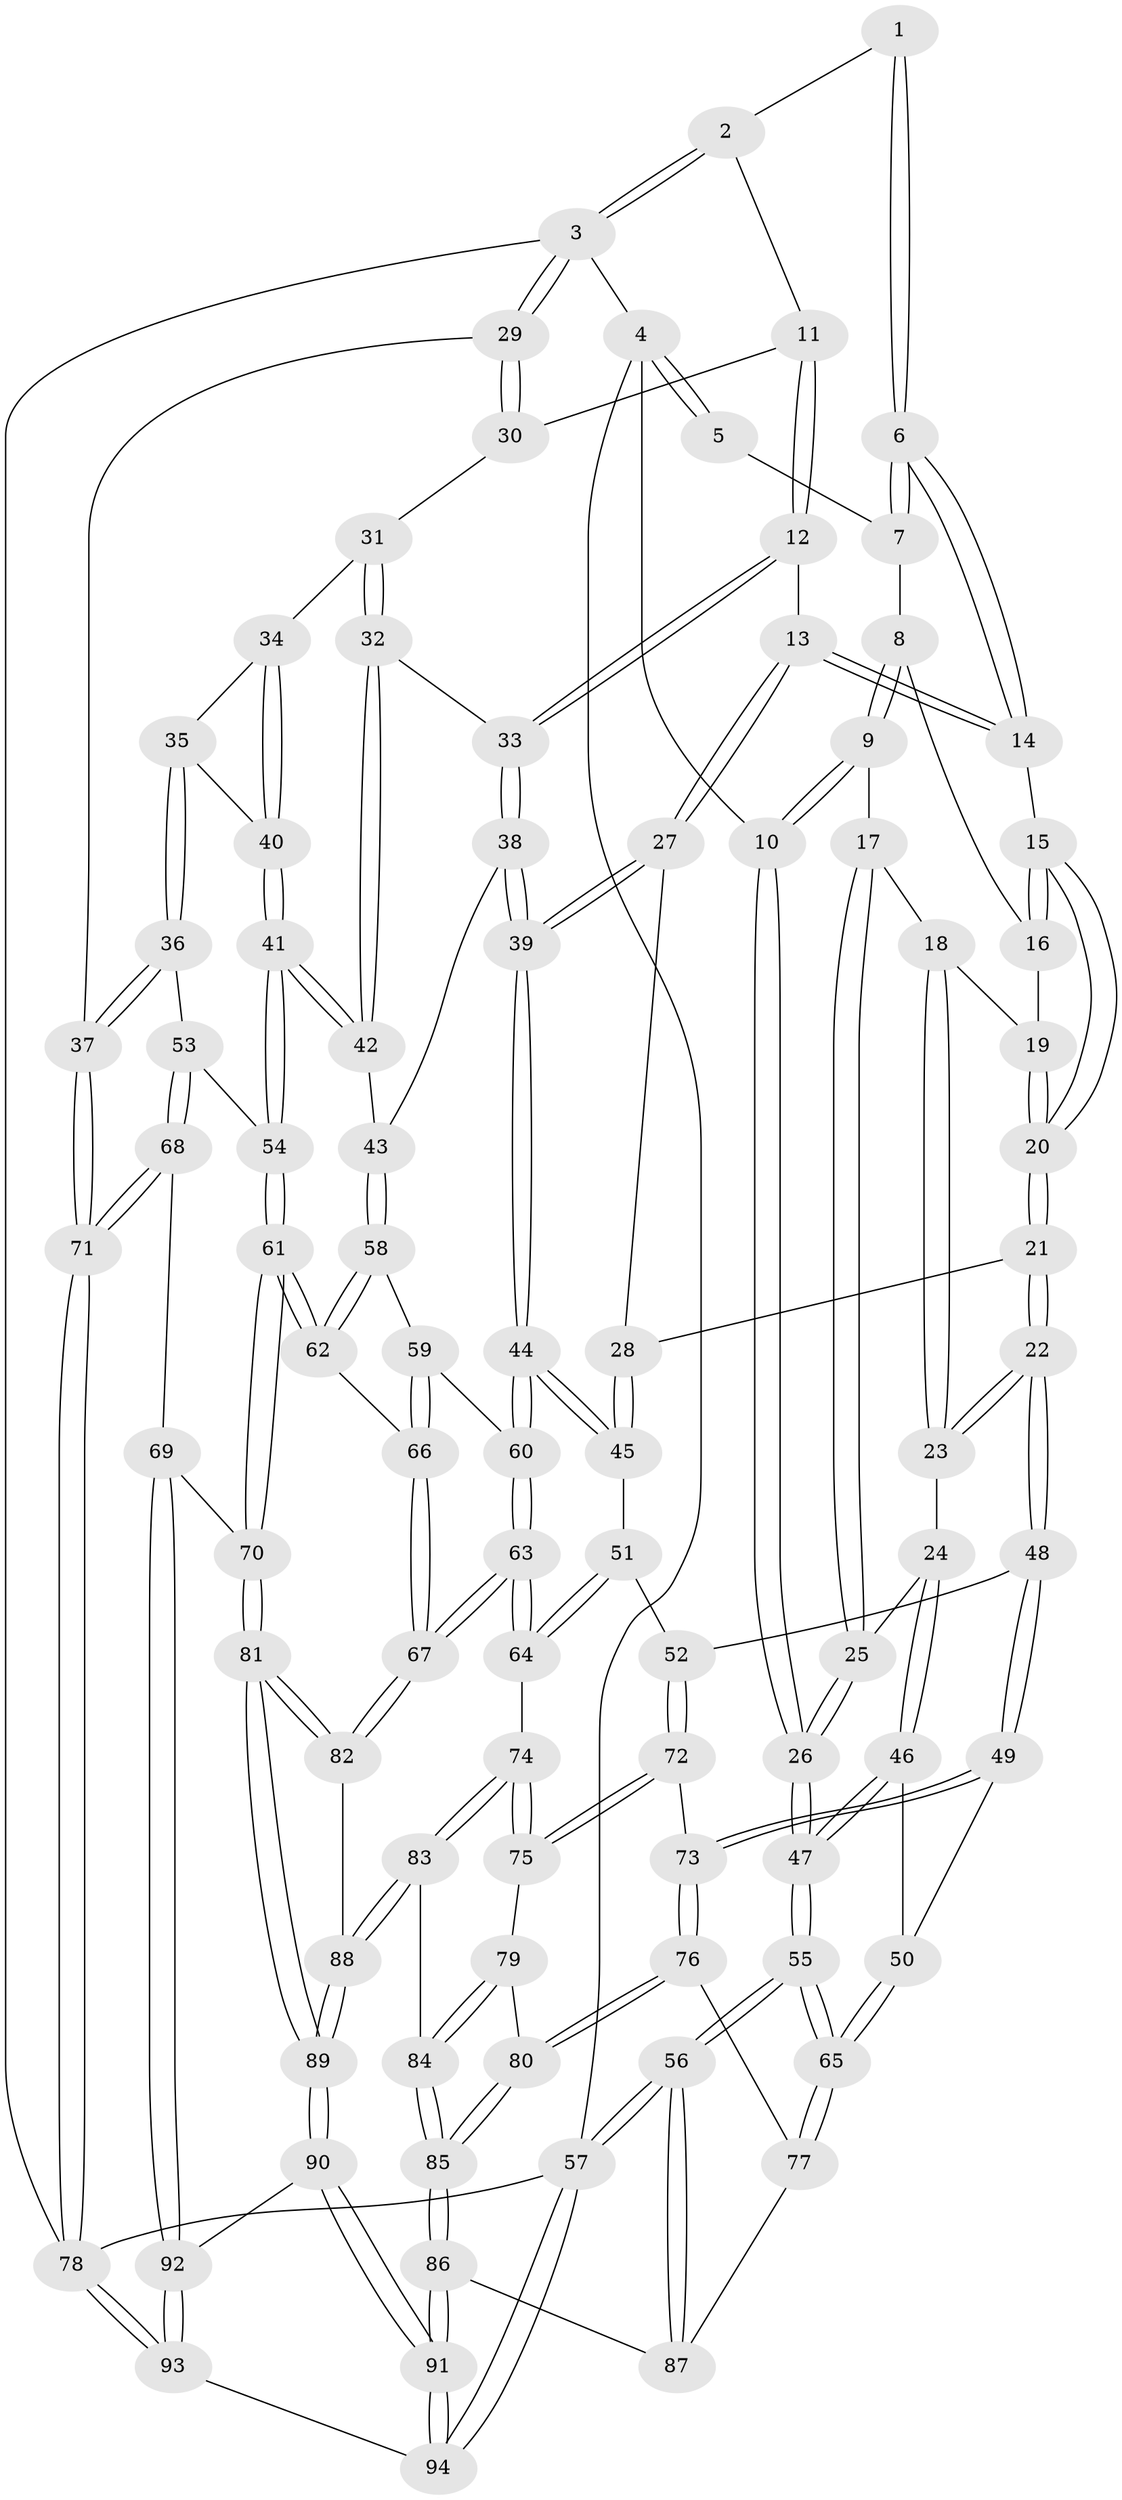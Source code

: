 // Generated by graph-tools (version 1.1) at 2025/03/03/09/25 03:03:14]
// undirected, 94 vertices, 232 edges
graph export_dot {
graph [start="1"]
  node [color=gray90,style=filled];
  1 [pos="+0.638211588353662+0"];
  2 [pos="+0.8795800621041415+0"];
  3 [pos="+1+0"];
  4 [pos="+0+0"];
  5 [pos="+0.2579702889894911+0"];
  6 [pos="+0.48805691702098214+0.12996047496675917"];
  7 [pos="+0.3248017232675942+0.01489938053153179"];
  8 [pos="+0.2937504761338508+0.07695626745677334"];
  9 [pos="+0+0.052699137715331155"];
  10 [pos="+0+0"];
  11 [pos="+0.7831962148683396+0.1567355215279952"];
  12 [pos="+0.578291559411983+0.23299993950914766"];
  13 [pos="+0.5698493017358822+0.23222503750199142"];
  14 [pos="+0.49730774293592617+0.16107157069198594"];
  15 [pos="+0.3691938793285202+0.20930641627257432"];
  16 [pos="+0.27583422212202796+0.11925431772931934"];
  17 [pos="+0.11492776441821666+0.16248626779122882"];
  18 [pos="+0.1395614880988702+0.17042518406735815"];
  19 [pos="+0.23285584830183212+0.1525230648580149"];
  20 [pos="+0.31061007158511517+0.2971058289503389"];
  21 [pos="+0.29163796363729294+0.3886679531550354"];
  22 [pos="+0.2810749825735895+0.3986316953144326"];
  23 [pos="+0.25384521130377224+0.3899688054368836"];
  24 [pos="+0.16826711284080267+0.3942984086569951"];
  25 [pos="+0.09094167813961013+0.3191251827525428"];
  26 [pos="+0+0.3227576403384723"];
  27 [pos="+0.4996079146242629+0.32192085423291933"];
  28 [pos="+0.41383269093175046+0.36394410418721995"];
  29 [pos="+1+0.2681649078837367"];
  30 [pos="+0.803714793591614+0.18676913275617538"];
  31 [pos="+0.8166770913618091+0.24088025655516887"];
  32 [pos="+0.7603653279123287+0.3855363871168105"];
  33 [pos="+0.6232801138224586+0.3344072969354492"];
  34 [pos="+0.8809920382436602+0.31830747097549683"];
  35 [pos="+0.955730491314499+0.3577357836452443"];
  36 [pos="+1+0.41911587281008533"];
  37 [pos="+1+0.4145546457376335"];
  38 [pos="+0.6470267814993604+0.4897574288168107"];
  39 [pos="+0.5579274773341223+0.5115329814465545"];
  40 [pos="+0.8443288364152313+0.4755244189055458"];
  41 [pos="+0.8259521358566441+0.524572628214976"];
  42 [pos="+0.755388960263674+0.48427036413463204"];
  43 [pos="+0.659626059142906+0.49369090424561607"];
  44 [pos="+0.5549855421654809+0.5138898871525047"];
  45 [pos="+0.5142421662127195+0.5227936963042481"];
  46 [pos="+0.04140476758207642+0.47602623258782323"];
  47 [pos="+0+0.45717686241758054"];
  48 [pos="+0.28551633871510795+0.42387480689256385"];
  49 [pos="+0.18828764041799387+0.5867804200197277"];
  50 [pos="+0.11034796725870752+0.5680682632693018"];
  51 [pos="+0.5088061439955123+0.5254874964422604"];
  52 [pos="+0.39166348521847055+0.5587763048466405"];
  53 [pos="+0.8581164522530312+0.5409501567997664"];
  54 [pos="+0.8334264997775341+0.5330792299478048"];
  55 [pos="+0+0.9429729832737606"];
  56 [pos="+0+1"];
  57 [pos="+0+1"];
  58 [pos="+0.6677140264373843+0.6066045106373774"];
  59 [pos="+0.6255399676240415+0.6225646517780675"];
  60 [pos="+0.5743496540234125+0.6144425133287295"];
  61 [pos="+0.7454616101429264+0.6762879211593685"];
  62 [pos="+0.6993061820984805+0.6614008082885946"];
  63 [pos="+0.5499653458350017+0.7289379774392036"];
  64 [pos="+0.5062935725245126+0.7195391468403111"];
  65 [pos="+0+0.8043815623124512"];
  66 [pos="+0.629063127284744+0.6912761106188301"];
  67 [pos="+0.5611181949356099+0.7373680408322916"];
  68 [pos="+0.9645729415839798+0.7219717279159519"];
  69 [pos="+0.831804176556263+0.8207298637485684"];
  70 [pos="+0.7863080011117266+0.8029788593291032"];
  71 [pos="+1+0.7288686236456209"];
  72 [pos="+0.3878667079377097+0.5804484456516497"];
  73 [pos="+0.201447463329755+0.6243904857095652"];
  74 [pos="+0.44976150527754327+0.7176038051551047"];
  75 [pos="+0.38943317744943684+0.6357570660231368"];
  76 [pos="+0.20679584345901508+0.6904017082334031"];
  77 [pos="+0.17016266710210087+0.7106899909458267"];
  78 [pos="+1+1"];
  79 [pos="+0.2968470444350917+0.6882236026099952"];
  80 [pos="+0.23409850277601335+0.7046500517188167"];
  81 [pos="+0.6185989321982155+0.8496726773407589"];
  82 [pos="+0.5795284726274972+0.7737837159325257"];
  83 [pos="+0.38836869747671565+0.8119083090733294"];
  84 [pos="+0.38793326299261977+0.8120609253400547"];
  85 [pos="+0.2973490530618545+0.8623141011407954"];
  86 [pos="+0.2923185822774039+0.8716774513176803"];
  87 [pos="+0.22051394612225864+0.9146838530976211"];
  88 [pos="+0.42574209784357525+0.8440048056368922"];
  89 [pos="+0.5647589097151469+0.9663831133160116"];
  90 [pos="+0.5559124832856468+1"];
  91 [pos="+0.5411623845362192+1"];
  92 [pos="+0.8521483517127924+0.8943382552137407"];
  93 [pos="+1+1"];
  94 [pos="+0.5417834819631264+1"];
  1 -- 2;
  1 -- 6;
  1 -- 6;
  2 -- 3;
  2 -- 3;
  2 -- 11;
  3 -- 4;
  3 -- 29;
  3 -- 29;
  3 -- 78;
  4 -- 5;
  4 -- 5;
  4 -- 10;
  4 -- 57;
  5 -- 7;
  6 -- 7;
  6 -- 7;
  6 -- 14;
  6 -- 14;
  7 -- 8;
  8 -- 9;
  8 -- 9;
  8 -- 16;
  9 -- 10;
  9 -- 10;
  9 -- 17;
  10 -- 26;
  10 -- 26;
  11 -- 12;
  11 -- 12;
  11 -- 30;
  12 -- 13;
  12 -- 33;
  12 -- 33;
  13 -- 14;
  13 -- 14;
  13 -- 27;
  13 -- 27;
  14 -- 15;
  15 -- 16;
  15 -- 16;
  15 -- 20;
  15 -- 20;
  16 -- 19;
  17 -- 18;
  17 -- 25;
  17 -- 25;
  18 -- 19;
  18 -- 23;
  18 -- 23;
  19 -- 20;
  19 -- 20;
  20 -- 21;
  20 -- 21;
  21 -- 22;
  21 -- 22;
  21 -- 28;
  22 -- 23;
  22 -- 23;
  22 -- 48;
  22 -- 48;
  23 -- 24;
  24 -- 25;
  24 -- 46;
  24 -- 46;
  25 -- 26;
  25 -- 26;
  26 -- 47;
  26 -- 47;
  27 -- 28;
  27 -- 39;
  27 -- 39;
  28 -- 45;
  28 -- 45;
  29 -- 30;
  29 -- 30;
  29 -- 37;
  30 -- 31;
  31 -- 32;
  31 -- 32;
  31 -- 34;
  32 -- 33;
  32 -- 42;
  32 -- 42;
  33 -- 38;
  33 -- 38;
  34 -- 35;
  34 -- 40;
  34 -- 40;
  35 -- 36;
  35 -- 36;
  35 -- 40;
  36 -- 37;
  36 -- 37;
  36 -- 53;
  37 -- 71;
  37 -- 71;
  38 -- 39;
  38 -- 39;
  38 -- 43;
  39 -- 44;
  39 -- 44;
  40 -- 41;
  40 -- 41;
  41 -- 42;
  41 -- 42;
  41 -- 54;
  41 -- 54;
  42 -- 43;
  43 -- 58;
  43 -- 58;
  44 -- 45;
  44 -- 45;
  44 -- 60;
  44 -- 60;
  45 -- 51;
  46 -- 47;
  46 -- 47;
  46 -- 50;
  47 -- 55;
  47 -- 55;
  48 -- 49;
  48 -- 49;
  48 -- 52;
  49 -- 50;
  49 -- 73;
  49 -- 73;
  50 -- 65;
  50 -- 65;
  51 -- 52;
  51 -- 64;
  51 -- 64;
  52 -- 72;
  52 -- 72;
  53 -- 54;
  53 -- 68;
  53 -- 68;
  54 -- 61;
  54 -- 61;
  55 -- 56;
  55 -- 56;
  55 -- 65;
  55 -- 65;
  56 -- 57;
  56 -- 57;
  56 -- 87;
  56 -- 87;
  57 -- 94;
  57 -- 94;
  57 -- 78;
  58 -- 59;
  58 -- 62;
  58 -- 62;
  59 -- 60;
  59 -- 66;
  59 -- 66;
  60 -- 63;
  60 -- 63;
  61 -- 62;
  61 -- 62;
  61 -- 70;
  61 -- 70;
  62 -- 66;
  63 -- 64;
  63 -- 64;
  63 -- 67;
  63 -- 67;
  64 -- 74;
  65 -- 77;
  65 -- 77;
  66 -- 67;
  66 -- 67;
  67 -- 82;
  67 -- 82;
  68 -- 69;
  68 -- 71;
  68 -- 71;
  69 -- 70;
  69 -- 92;
  69 -- 92;
  70 -- 81;
  70 -- 81;
  71 -- 78;
  71 -- 78;
  72 -- 73;
  72 -- 75;
  72 -- 75;
  73 -- 76;
  73 -- 76;
  74 -- 75;
  74 -- 75;
  74 -- 83;
  74 -- 83;
  75 -- 79;
  76 -- 77;
  76 -- 80;
  76 -- 80;
  77 -- 87;
  78 -- 93;
  78 -- 93;
  79 -- 80;
  79 -- 84;
  79 -- 84;
  80 -- 85;
  80 -- 85;
  81 -- 82;
  81 -- 82;
  81 -- 89;
  81 -- 89;
  82 -- 88;
  83 -- 84;
  83 -- 88;
  83 -- 88;
  84 -- 85;
  84 -- 85;
  85 -- 86;
  85 -- 86;
  86 -- 87;
  86 -- 91;
  86 -- 91;
  88 -- 89;
  88 -- 89;
  89 -- 90;
  89 -- 90;
  90 -- 91;
  90 -- 91;
  90 -- 92;
  91 -- 94;
  91 -- 94;
  92 -- 93;
  92 -- 93;
  93 -- 94;
}
